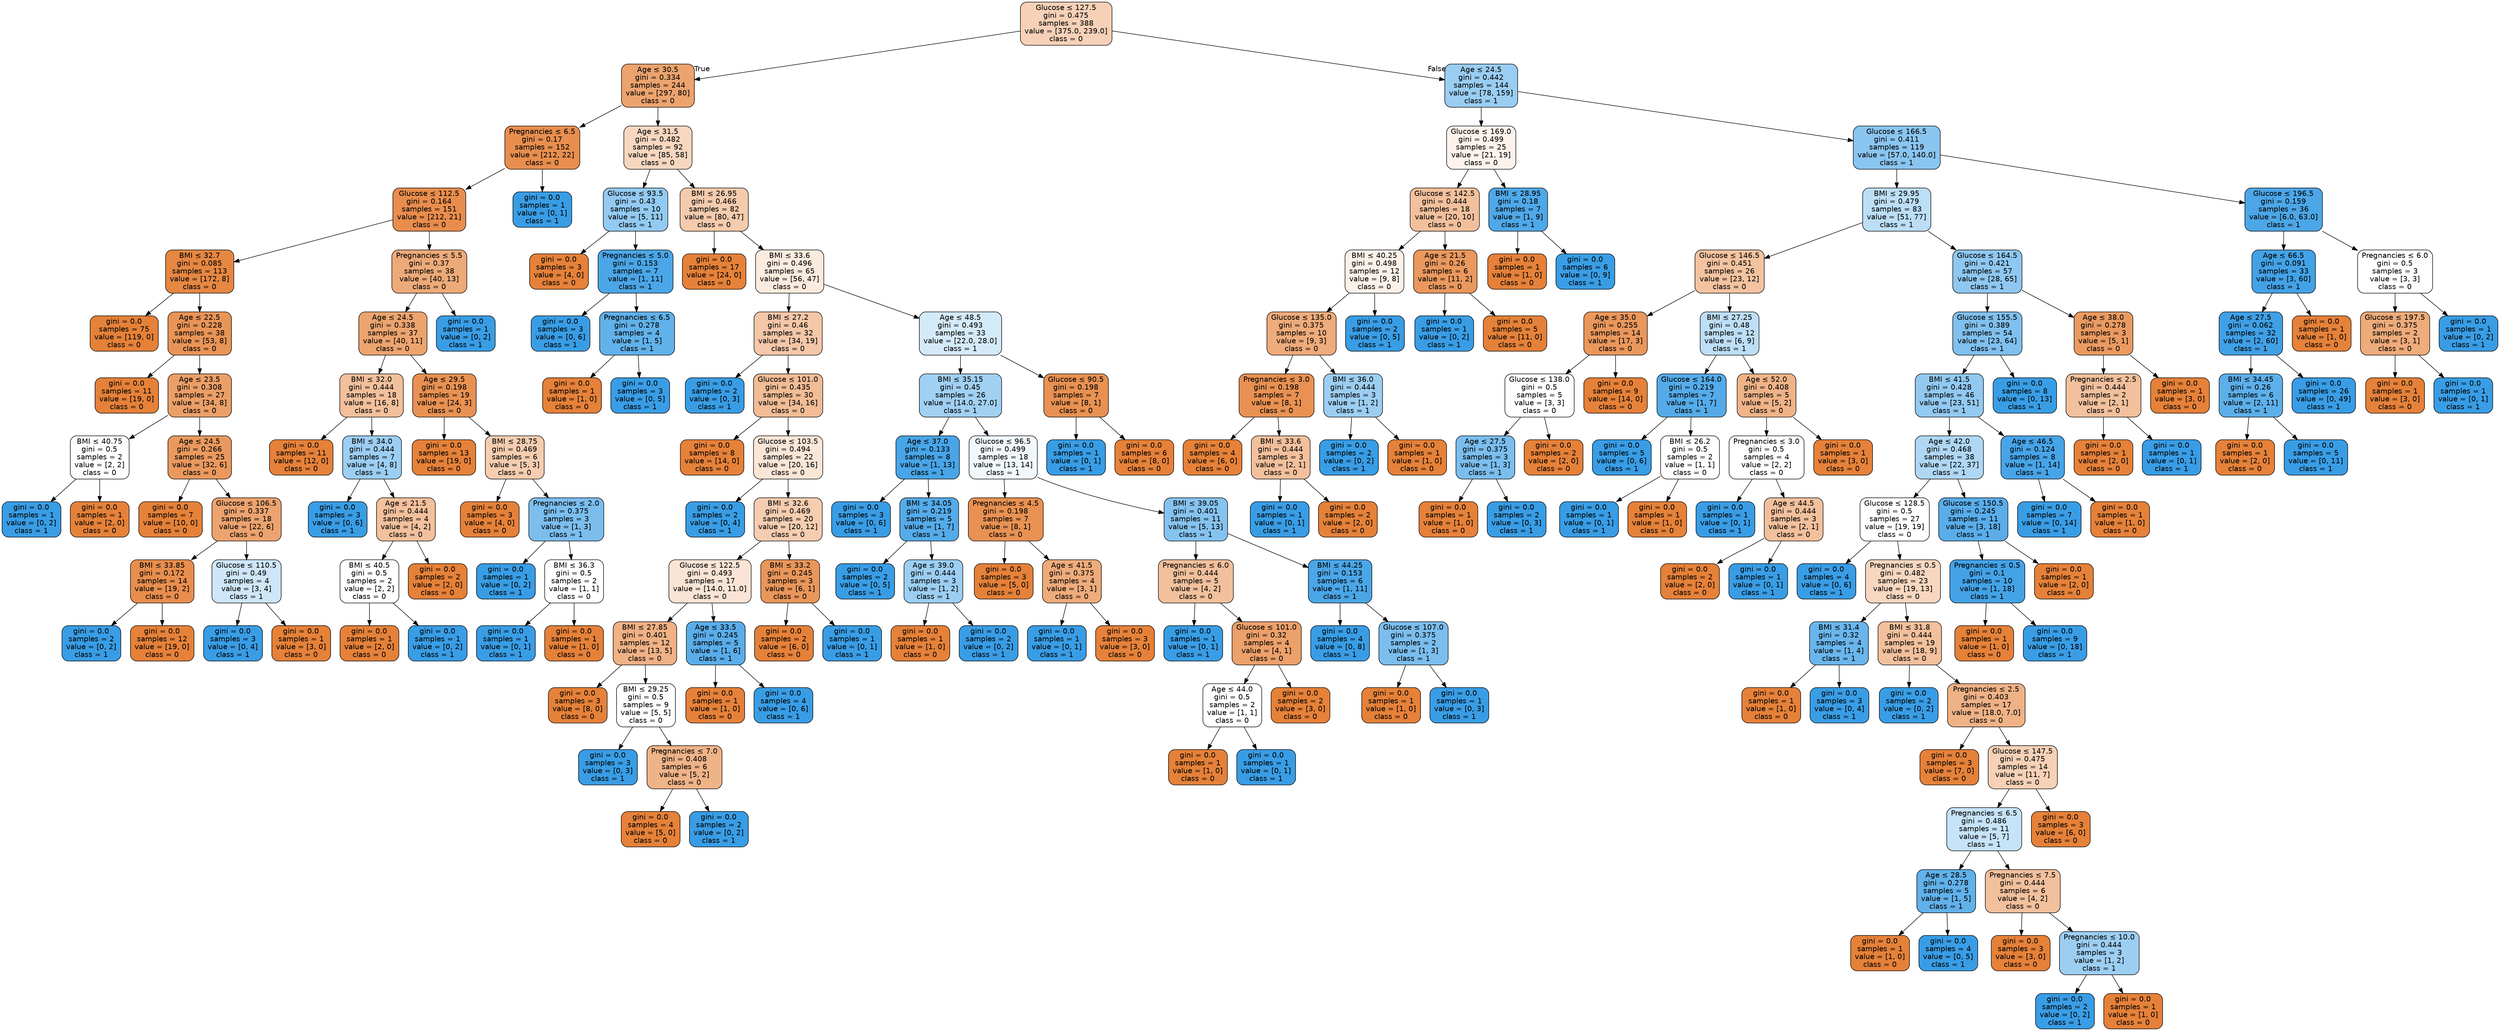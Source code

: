 digraph Tree {
node [shape=box, style="filled, rounded", color="black", fontname="helvetica"] ;
edge [fontname="helvetica"] ;
0 [label=<Glucose &le; 127.5<br/>gini = 0.475<br/>samples = 388<br/>value = [375.0, 239.0]<br/>class = 0>, fillcolor="#f6d1b7"] ;
1 [label=<Age &le; 30.5<br/>gini = 0.334<br/>samples = 244<br/>value = [297, 80]<br/>class = 0>, fillcolor="#eca36e"] ;
0 -> 1 [labeldistance=2.5, labelangle=45, headlabel="True"] ;
2 [label=<Pregnancies &le; 6.5<br/>gini = 0.17<br/>samples = 152<br/>value = [212, 22]<br/>class = 0>, fillcolor="#e88e4e"] ;
1 -> 2 ;
3 [label=<Glucose &le; 112.5<br/>gini = 0.164<br/>samples = 151<br/>value = [212, 21]<br/>class = 0>, fillcolor="#e88d4d"] ;
2 -> 3 ;
4 [label=<BMI &le; 32.7<br/>gini = 0.085<br/>samples = 113<br/>value = [172, 8]<br/>class = 0>, fillcolor="#e68742"] ;
3 -> 4 ;
5 [label=<gini = 0.0<br/>samples = 75<br/>value = [119, 0]<br/>class = 0>, fillcolor="#e58139"] ;
4 -> 5 ;
6 [label=<Age &le; 22.5<br/>gini = 0.228<br/>samples = 38<br/>value = [53, 8]<br/>class = 0>, fillcolor="#e99457"] ;
4 -> 6 ;
7 [label=<gini = 0.0<br/>samples = 11<br/>value = [19, 0]<br/>class = 0>, fillcolor="#e58139"] ;
6 -> 7 ;
8 [label=<Age &le; 23.5<br/>gini = 0.308<br/>samples = 27<br/>value = [34, 8]<br/>class = 0>, fillcolor="#eb9f68"] ;
6 -> 8 ;
9 [label=<BMI &le; 40.75<br/>gini = 0.5<br/>samples = 2<br/>value = [2, 2]<br/>class = 0>, fillcolor="#ffffff"] ;
8 -> 9 ;
10 [label=<gini = 0.0<br/>samples = 1<br/>value = [0, 2]<br/>class = 1>, fillcolor="#399de5"] ;
9 -> 10 ;
11 [label=<gini = 0.0<br/>samples = 1<br/>value = [2, 0]<br/>class = 0>, fillcolor="#e58139"] ;
9 -> 11 ;
12 [label=<Age &le; 24.5<br/>gini = 0.266<br/>samples = 25<br/>value = [32, 6]<br/>class = 0>, fillcolor="#ea995e"] ;
8 -> 12 ;
13 [label=<gini = 0.0<br/>samples = 7<br/>value = [10, 0]<br/>class = 0>, fillcolor="#e58139"] ;
12 -> 13 ;
14 [label=<Glucose &le; 106.5<br/>gini = 0.337<br/>samples = 18<br/>value = [22, 6]<br/>class = 0>, fillcolor="#eca36f"] ;
12 -> 14 ;
15 [label=<BMI &le; 33.85<br/>gini = 0.172<br/>samples = 14<br/>value = [19, 2]<br/>class = 0>, fillcolor="#e88e4e"] ;
14 -> 15 ;
16 [label=<gini = 0.0<br/>samples = 2<br/>value = [0, 2]<br/>class = 1>, fillcolor="#399de5"] ;
15 -> 16 ;
17 [label=<gini = 0.0<br/>samples = 12<br/>value = [19, 0]<br/>class = 0>, fillcolor="#e58139"] ;
15 -> 17 ;
18 [label=<Glucose &le; 110.5<br/>gini = 0.49<br/>samples = 4<br/>value = [3, 4]<br/>class = 1>, fillcolor="#cee6f8"] ;
14 -> 18 ;
19 [label=<gini = 0.0<br/>samples = 3<br/>value = [0, 4]<br/>class = 1>, fillcolor="#399de5"] ;
18 -> 19 ;
20 [label=<gini = 0.0<br/>samples = 1<br/>value = [3, 0]<br/>class = 0>, fillcolor="#e58139"] ;
18 -> 20 ;
21 [label=<Pregnancies &le; 5.5<br/>gini = 0.37<br/>samples = 38<br/>value = [40, 13]<br/>class = 0>, fillcolor="#edaa79"] ;
3 -> 21 ;
22 [label=<Age &le; 24.5<br/>gini = 0.338<br/>samples = 37<br/>value = [40, 11]<br/>class = 0>, fillcolor="#eca46f"] ;
21 -> 22 ;
23 [label=<BMI &le; 32.0<br/>gini = 0.444<br/>samples = 18<br/>value = [16, 8]<br/>class = 0>, fillcolor="#f2c09c"] ;
22 -> 23 ;
24 [label=<gini = 0.0<br/>samples = 11<br/>value = [12, 0]<br/>class = 0>, fillcolor="#e58139"] ;
23 -> 24 ;
25 [label=<BMI &le; 34.0<br/>gini = 0.444<br/>samples = 7<br/>value = [4, 8]<br/>class = 1>, fillcolor="#9ccef2"] ;
23 -> 25 ;
26 [label=<gini = 0.0<br/>samples = 3<br/>value = [0, 6]<br/>class = 1>, fillcolor="#399de5"] ;
25 -> 26 ;
27 [label=<Age &le; 21.5<br/>gini = 0.444<br/>samples = 4<br/>value = [4, 2]<br/>class = 0>, fillcolor="#f2c09c"] ;
25 -> 27 ;
28 [label=<BMI &le; 40.5<br/>gini = 0.5<br/>samples = 2<br/>value = [2, 2]<br/>class = 0>, fillcolor="#ffffff"] ;
27 -> 28 ;
29 [label=<gini = 0.0<br/>samples = 1<br/>value = [2, 0]<br/>class = 0>, fillcolor="#e58139"] ;
28 -> 29 ;
30 [label=<gini = 0.0<br/>samples = 1<br/>value = [0, 2]<br/>class = 1>, fillcolor="#399de5"] ;
28 -> 30 ;
31 [label=<gini = 0.0<br/>samples = 2<br/>value = [2, 0]<br/>class = 0>, fillcolor="#e58139"] ;
27 -> 31 ;
32 [label=<Age &le; 29.5<br/>gini = 0.198<br/>samples = 19<br/>value = [24, 3]<br/>class = 0>, fillcolor="#e89152"] ;
22 -> 32 ;
33 [label=<gini = 0.0<br/>samples = 13<br/>value = [19, 0]<br/>class = 0>, fillcolor="#e58139"] ;
32 -> 33 ;
34 [label=<BMI &le; 28.75<br/>gini = 0.469<br/>samples = 6<br/>value = [5, 3]<br/>class = 0>, fillcolor="#f5cdb0"] ;
32 -> 34 ;
35 [label=<gini = 0.0<br/>samples = 3<br/>value = [4, 0]<br/>class = 0>, fillcolor="#e58139"] ;
34 -> 35 ;
36 [label=<Pregnancies &le; 2.0<br/>gini = 0.375<br/>samples = 3<br/>value = [1, 3]<br/>class = 1>, fillcolor="#7bbeee"] ;
34 -> 36 ;
37 [label=<gini = 0.0<br/>samples = 1<br/>value = [0, 2]<br/>class = 1>, fillcolor="#399de5"] ;
36 -> 37 ;
38 [label=<BMI &le; 36.3<br/>gini = 0.5<br/>samples = 2<br/>value = [1, 1]<br/>class = 0>, fillcolor="#ffffff"] ;
36 -> 38 ;
39 [label=<gini = 0.0<br/>samples = 1<br/>value = [0, 1]<br/>class = 1>, fillcolor="#399de5"] ;
38 -> 39 ;
40 [label=<gini = 0.0<br/>samples = 1<br/>value = [1, 0]<br/>class = 0>, fillcolor="#e58139"] ;
38 -> 40 ;
41 [label=<gini = 0.0<br/>samples = 1<br/>value = [0, 2]<br/>class = 1>, fillcolor="#399de5"] ;
21 -> 41 ;
42 [label=<gini = 0.0<br/>samples = 1<br/>value = [0, 1]<br/>class = 1>, fillcolor="#399de5"] ;
2 -> 42 ;
43 [label=<Age &le; 31.5<br/>gini = 0.482<br/>samples = 92<br/>value = [85, 58]<br/>class = 0>, fillcolor="#f7d7c0"] ;
1 -> 43 ;
44 [label=<Glucose &le; 93.5<br/>gini = 0.43<br/>samples = 10<br/>value = [5, 11]<br/>class = 1>, fillcolor="#93caf1"] ;
43 -> 44 ;
45 [label=<gini = 0.0<br/>samples = 3<br/>value = [4, 0]<br/>class = 0>, fillcolor="#e58139"] ;
44 -> 45 ;
46 [label=<Pregnancies &le; 5.0<br/>gini = 0.153<br/>samples = 7<br/>value = [1, 11]<br/>class = 1>, fillcolor="#4ba6e7"] ;
44 -> 46 ;
47 [label=<gini = 0.0<br/>samples = 3<br/>value = [0, 6]<br/>class = 1>, fillcolor="#399de5"] ;
46 -> 47 ;
48 [label=<Pregnancies &le; 6.5<br/>gini = 0.278<br/>samples = 4<br/>value = [1, 5]<br/>class = 1>, fillcolor="#61b1ea"] ;
46 -> 48 ;
49 [label=<gini = 0.0<br/>samples = 1<br/>value = [1, 0]<br/>class = 0>, fillcolor="#e58139"] ;
48 -> 49 ;
50 [label=<gini = 0.0<br/>samples = 3<br/>value = [0, 5]<br/>class = 1>, fillcolor="#399de5"] ;
48 -> 50 ;
51 [label=<BMI &le; 26.95<br/>gini = 0.466<br/>samples = 82<br/>value = [80, 47]<br/>class = 0>, fillcolor="#f4cbad"] ;
43 -> 51 ;
52 [label=<gini = 0.0<br/>samples = 17<br/>value = [24, 0]<br/>class = 0>, fillcolor="#e58139"] ;
51 -> 52 ;
53 [label=<BMI &le; 33.6<br/>gini = 0.496<br/>samples = 65<br/>value = [56, 47]<br/>class = 0>, fillcolor="#fbebdf"] ;
51 -> 53 ;
54 [label=<BMI &le; 27.2<br/>gini = 0.46<br/>samples = 32<br/>value = [34, 19]<br/>class = 0>, fillcolor="#f4c7a8"] ;
53 -> 54 ;
55 [label=<gini = 0.0<br/>samples = 2<br/>value = [0, 3]<br/>class = 1>, fillcolor="#399de5"] ;
54 -> 55 ;
56 [label=<Glucose &le; 101.0<br/>gini = 0.435<br/>samples = 30<br/>value = [34, 16]<br/>class = 0>, fillcolor="#f1bc96"] ;
54 -> 56 ;
57 [label=<gini = 0.0<br/>samples = 8<br/>value = [14, 0]<br/>class = 0>, fillcolor="#e58139"] ;
56 -> 57 ;
58 [label=<Glucose &le; 103.5<br/>gini = 0.494<br/>samples = 22<br/>value = [20, 16]<br/>class = 0>, fillcolor="#fae6d7"] ;
56 -> 58 ;
59 [label=<gini = 0.0<br/>samples = 2<br/>value = [0, 4]<br/>class = 1>, fillcolor="#399de5"] ;
58 -> 59 ;
60 [label=<BMI &le; 32.6<br/>gini = 0.469<br/>samples = 20<br/>value = [20, 12]<br/>class = 0>, fillcolor="#f5cdb0"] ;
58 -> 60 ;
61 [label=<Glucose &le; 122.5<br/>gini = 0.493<br/>samples = 17<br/>value = [14.0, 11.0]<br/>class = 0>, fillcolor="#f9e4d5"] ;
60 -> 61 ;
62 [label=<BMI &le; 27.85<br/>gini = 0.401<br/>samples = 12<br/>value = [13, 5]<br/>class = 0>, fillcolor="#efb185"] ;
61 -> 62 ;
63 [label=<gini = 0.0<br/>samples = 3<br/>value = [8, 0]<br/>class = 0>, fillcolor="#e58139"] ;
62 -> 63 ;
64 [label=<BMI &le; 29.25<br/>gini = 0.5<br/>samples = 9<br/>value = [5, 5]<br/>class = 0>, fillcolor="#ffffff"] ;
62 -> 64 ;
65 [label=<gini = 0.0<br/>samples = 3<br/>value = [0, 3]<br/>class = 1>, fillcolor="#399de5"] ;
64 -> 65 ;
66 [label=<Pregnancies &le; 7.0<br/>gini = 0.408<br/>samples = 6<br/>value = [5, 2]<br/>class = 0>, fillcolor="#efb388"] ;
64 -> 66 ;
67 [label=<gini = 0.0<br/>samples = 4<br/>value = [5, 0]<br/>class = 0>, fillcolor="#e58139"] ;
66 -> 67 ;
68 [label=<gini = 0.0<br/>samples = 2<br/>value = [0, 2]<br/>class = 1>, fillcolor="#399de5"] ;
66 -> 68 ;
69 [label=<Age &le; 33.5<br/>gini = 0.245<br/>samples = 5<br/>value = [1, 6]<br/>class = 1>, fillcolor="#5aade9"] ;
61 -> 69 ;
70 [label=<gini = 0.0<br/>samples = 1<br/>value = [1, 0]<br/>class = 0>, fillcolor="#e58139"] ;
69 -> 70 ;
71 [label=<gini = 0.0<br/>samples = 4<br/>value = [0, 6]<br/>class = 1>, fillcolor="#399de5"] ;
69 -> 71 ;
72 [label=<BMI &le; 33.2<br/>gini = 0.245<br/>samples = 3<br/>value = [6, 1]<br/>class = 0>, fillcolor="#e9965a"] ;
60 -> 72 ;
73 [label=<gini = 0.0<br/>samples = 2<br/>value = [6, 0]<br/>class = 0>, fillcolor="#e58139"] ;
72 -> 73 ;
74 [label=<gini = 0.0<br/>samples = 1<br/>value = [0, 1]<br/>class = 1>, fillcolor="#399de5"] ;
72 -> 74 ;
75 [label=<Age &le; 48.5<br/>gini = 0.493<br/>samples = 33<br/>value = [22.0, 28.0]<br/>class = 1>, fillcolor="#d5eaf9"] ;
53 -> 75 ;
76 [label=<BMI &le; 35.15<br/>gini = 0.45<br/>samples = 26<br/>value = [14.0, 27.0]<br/>class = 1>, fillcolor="#a0d0f2"] ;
75 -> 76 ;
77 [label=<Age &le; 37.0<br/>gini = 0.133<br/>samples = 8<br/>value = [1, 13]<br/>class = 1>, fillcolor="#48a5e7"] ;
76 -> 77 ;
78 [label=<gini = 0.0<br/>samples = 3<br/>value = [0, 6]<br/>class = 1>, fillcolor="#399de5"] ;
77 -> 78 ;
79 [label=<BMI &le; 34.05<br/>gini = 0.219<br/>samples = 5<br/>value = [1, 7]<br/>class = 1>, fillcolor="#55abe9"] ;
77 -> 79 ;
80 [label=<gini = 0.0<br/>samples = 2<br/>value = [0, 5]<br/>class = 1>, fillcolor="#399de5"] ;
79 -> 80 ;
81 [label=<Age &le; 39.0<br/>gini = 0.444<br/>samples = 3<br/>value = [1, 2]<br/>class = 1>, fillcolor="#9ccef2"] ;
79 -> 81 ;
82 [label=<gini = 0.0<br/>samples = 1<br/>value = [1, 0]<br/>class = 0>, fillcolor="#e58139"] ;
81 -> 82 ;
83 [label=<gini = 0.0<br/>samples = 2<br/>value = [0, 2]<br/>class = 1>, fillcolor="#399de5"] ;
81 -> 83 ;
84 [label=<Glucose &le; 96.5<br/>gini = 0.499<br/>samples = 18<br/>value = [13, 14]<br/>class = 1>, fillcolor="#f1f8fd"] ;
76 -> 84 ;
85 [label=<Pregnancies &le; 4.5<br/>gini = 0.198<br/>samples = 7<br/>value = [8, 1]<br/>class = 0>, fillcolor="#e89152"] ;
84 -> 85 ;
86 [label=<gini = 0.0<br/>samples = 3<br/>value = [5, 0]<br/>class = 0>, fillcolor="#e58139"] ;
85 -> 86 ;
87 [label=<Age &le; 41.5<br/>gini = 0.375<br/>samples = 4<br/>value = [3, 1]<br/>class = 0>, fillcolor="#eeab7b"] ;
85 -> 87 ;
88 [label=<gini = 0.0<br/>samples = 1<br/>value = [0, 1]<br/>class = 1>, fillcolor="#399de5"] ;
87 -> 88 ;
89 [label=<gini = 0.0<br/>samples = 3<br/>value = [3, 0]<br/>class = 0>, fillcolor="#e58139"] ;
87 -> 89 ;
90 [label=<BMI &le; 39.05<br/>gini = 0.401<br/>samples = 11<br/>value = [5, 13]<br/>class = 1>, fillcolor="#85c3ef"] ;
84 -> 90 ;
91 [label=<Pregnancies &le; 6.0<br/>gini = 0.444<br/>samples = 5<br/>value = [4, 2]<br/>class = 0>, fillcolor="#f2c09c"] ;
90 -> 91 ;
92 [label=<gini = 0.0<br/>samples = 1<br/>value = [0, 1]<br/>class = 1>, fillcolor="#399de5"] ;
91 -> 92 ;
93 [label=<Glucose &le; 101.0<br/>gini = 0.32<br/>samples = 4<br/>value = [4, 1]<br/>class = 0>, fillcolor="#eca06a"] ;
91 -> 93 ;
94 [label=<Age &le; 44.0<br/>gini = 0.5<br/>samples = 2<br/>value = [1, 1]<br/>class = 0>, fillcolor="#ffffff"] ;
93 -> 94 ;
95 [label=<gini = 0.0<br/>samples = 1<br/>value = [1, 0]<br/>class = 0>, fillcolor="#e58139"] ;
94 -> 95 ;
96 [label=<gini = 0.0<br/>samples = 1<br/>value = [0, 1]<br/>class = 1>, fillcolor="#399de5"] ;
94 -> 96 ;
97 [label=<gini = 0.0<br/>samples = 2<br/>value = [3, 0]<br/>class = 0>, fillcolor="#e58139"] ;
93 -> 97 ;
98 [label=<BMI &le; 44.25<br/>gini = 0.153<br/>samples = 6<br/>value = [1, 11]<br/>class = 1>, fillcolor="#4ba6e7"] ;
90 -> 98 ;
99 [label=<gini = 0.0<br/>samples = 4<br/>value = [0, 8]<br/>class = 1>, fillcolor="#399de5"] ;
98 -> 99 ;
100 [label=<Glucose &le; 107.0<br/>gini = 0.375<br/>samples = 2<br/>value = [1, 3]<br/>class = 1>, fillcolor="#7bbeee"] ;
98 -> 100 ;
101 [label=<gini = 0.0<br/>samples = 1<br/>value = [1, 0]<br/>class = 0>, fillcolor="#e58139"] ;
100 -> 101 ;
102 [label=<gini = 0.0<br/>samples = 1<br/>value = [0, 3]<br/>class = 1>, fillcolor="#399de5"] ;
100 -> 102 ;
103 [label=<Glucose &le; 90.5<br/>gini = 0.198<br/>samples = 7<br/>value = [8, 1]<br/>class = 0>, fillcolor="#e89152"] ;
75 -> 103 ;
104 [label=<gini = 0.0<br/>samples = 1<br/>value = [0, 1]<br/>class = 1>, fillcolor="#399de5"] ;
103 -> 104 ;
105 [label=<gini = 0.0<br/>samples = 6<br/>value = [8, 0]<br/>class = 0>, fillcolor="#e58139"] ;
103 -> 105 ;
106 [label=<Age &le; 24.5<br/>gini = 0.442<br/>samples = 144<br/>value = [78, 159]<br/>class = 1>, fillcolor="#9acdf2"] ;
0 -> 106 [labeldistance=2.5, labelangle=-45, headlabel="False"] ;
107 [label=<Glucose &le; 169.0<br/>gini = 0.499<br/>samples = 25<br/>value = [21, 19]<br/>class = 0>, fillcolor="#fdf3ec"] ;
106 -> 107 ;
108 [label=<Glucose &le; 142.5<br/>gini = 0.444<br/>samples = 18<br/>value = [20, 10]<br/>class = 0>, fillcolor="#f2c09c"] ;
107 -> 108 ;
109 [label=<BMI &le; 40.25<br/>gini = 0.498<br/>samples = 12<br/>value = [9, 8]<br/>class = 0>, fillcolor="#fcf1e9"] ;
108 -> 109 ;
110 [label=<Glucose &le; 135.0<br/>gini = 0.375<br/>samples = 10<br/>value = [9, 3]<br/>class = 0>, fillcolor="#eeab7b"] ;
109 -> 110 ;
111 [label=<Pregnancies &le; 3.0<br/>gini = 0.198<br/>samples = 7<br/>value = [8, 1]<br/>class = 0>, fillcolor="#e89152"] ;
110 -> 111 ;
112 [label=<gini = 0.0<br/>samples = 4<br/>value = [6, 0]<br/>class = 0>, fillcolor="#e58139"] ;
111 -> 112 ;
113 [label=<BMI &le; 33.6<br/>gini = 0.444<br/>samples = 3<br/>value = [2, 1]<br/>class = 0>, fillcolor="#f2c09c"] ;
111 -> 113 ;
114 [label=<gini = 0.0<br/>samples = 1<br/>value = [0, 1]<br/>class = 1>, fillcolor="#399de5"] ;
113 -> 114 ;
115 [label=<gini = 0.0<br/>samples = 2<br/>value = [2, 0]<br/>class = 0>, fillcolor="#e58139"] ;
113 -> 115 ;
116 [label=<BMI &le; 36.0<br/>gini = 0.444<br/>samples = 3<br/>value = [1, 2]<br/>class = 1>, fillcolor="#9ccef2"] ;
110 -> 116 ;
117 [label=<gini = 0.0<br/>samples = 2<br/>value = [0, 2]<br/>class = 1>, fillcolor="#399de5"] ;
116 -> 117 ;
118 [label=<gini = 0.0<br/>samples = 1<br/>value = [1, 0]<br/>class = 0>, fillcolor="#e58139"] ;
116 -> 118 ;
119 [label=<gini = 0.0<br/>samples = 2<br/>value = [0, 5]<br/>class = 1>, fillcolor="#399de5"] ;
109 -> 119 ;
120 [label=<Age &le; 21.5<br/>gini = 0.26<br/>samples = 6<br/>value = [11, 2]<br/>class = 0>, fillcolor="#ea985d"] ;
108 -> 120 ;
121 [label=<gini = 0.0<br/>samples = 1<br/>value = [0, 2]<br/>class = 1>, fillcolor="#399de5"] ;
120 -> 121 ;
122 [label=<gini = 0.0<br/>samples = 5<br/>value = [11, 0]<br/>class = 0>, fillcolor="#e58139"] ;
120 -> 122 ;
123 [label=<BMI &le; 28.95<br/>gini = 0.18<br/>samples = 7<br/>value = [1, 9]<br/>class = 1>, fillcolor="#4fa8e8"] ;
107 -> 123 ;
124 [label=<gini = 0.0<br/>samples = 1<br/>value = [1, 0]<br/>class = 0>, fillcolor="#e58139"] ;
123 -> 124 ;
125 [label=<gini = 0.0<br/>samples = 6<br/>value = [0, 9]<br/>class = 1>, fillcolor="#399de5"] ;
123 -> 125 ;
126 [label=<Glucose &le; 166.5<br/>gini = 0.411<br/>samples = 119<br/>value = [57.0, 140.0]<br/>class = 1>, fillcolor="#8ac5f0"] ;
106 -> 126 ;
127 [label=<BMI &le; 29.95<br/>gini = 0.479<br/>samples = 83<br/>value = [51, 77]<br/>class = 1>, fillcolor="#bcdef6"] ;
126 -> 127 ;
128 [label=<Glucose &le; 146.5<br/>gini = 0.451<br/>samples = 26<br/>value = [23, 12]<br/>class = 0>, fillcolor="#f3c3a0"] ;
127 -> 128 ;
129 [label=<Age &le; 35.0<br/>gini = 0.255<br/>samples = 14<br/>value = [17, 3]<br/>class = 0>, fillcolor="#ea975c"] ;
128 -> 129 ;
130 [label=<Glucose &le; 138.0<br/>gini = 0.5<br/>samples = 5<br/>value = [3, 3]<br/>class = 0>, fillcolor="#ffffff"] ;
129 -> 130 ;
131 [label=<Age &le; 27.5<br/>gini = 0.375<br/>samples = 3<br/>value = [1, 3]<br/>class = 1>, fillcolor="#7bbeee"] ;
130 -> 131 ;
132 [label=<gini = 0.0<br/>samples = 1<br/>value = [1, 0]<br/>class = 0>, fillcolor="#e58139"] ;
131 -> 132 ;
133 [label=<gini = 0.0<br/>samples = 2<br/>value = [0, 3]<br/>class = 1>, fillcolor="#399de5"] ;
131 -> 133 ;
134 [label=<gini = 0.0<br/>samples = 2<br/>value = [2, 0]<br/>class = 0>, fillcolor="#e58139"] ;
130 -> 134 ;
135 [label=<gini = 0.0<br/>samples = 9<br/>value = [14, 0]<br/>class = 0>, fillcolor="#e58139"] ;
129 -> 135 ;
136 [label=<BMI &le; 27.25<br/>gini = 0.48<br/>samples = 12<br/>value = [6, 9]<br/>class = 1>, fillcolor="#bddef6"] ;
128 -> 136 ;
137 [label=<Glucose &le; 164.0<br/>gini = 0.219<br/>samples = 7<br/>value = [1, 7]<br/>class = 1>, fillcolor="#55abe9"] ;
136 -> 137 ;
138 [label=<gini = 0.0<br/>samples = 5<br/>value = [0, 6]<br/>class = 1>, fillcolor="#399de5"] ;
137 -> 138 ;
139 [label=<BMI &le; 26.2<br/>gini = 0.5<br/>samples = 2<br/>value = [1, 1]<br/>class = 0>, fillcolor="#ffffff"] ;
137 -> 139 ;
140 [label=<gini = 0.0<br/>samples = 1<br/>value = [0, 1]<br/>class = 1>, fillcolor="#399de5"] ;
139 -> 140 ;
141 [label=<gini = 0.0<br/>samples = 1<br/>value = [1, 0]<br/>class = 0>, fillcolor="#e58139"] ;
139 -> 141 ;
142 [label=<Age &le; 52.0<br/>gini = 0.408<br/>samples = 5<br/>value = [5, 2]<br/>class = 0>, fillcolor="#efb388"] ;
136 -> 142 ;
143 [label=<Pregnancies &le; 3.0<br/>gini = 0.5<br/>samples = 4<br/>value = [2, 2]<br/>class = 0>, fillcolor="#ffffff"] ;
142 -> 143 ;
144 [label=<gini = 0.0<br/>samples = 1<br/>value = [0, 1]<br/>class = 1>, fillcolor="#399de5"] ;
143 -> 144 ;
145 [label=<Age &le; 44.5<br/>gini = 0.444<br/>samples = 3<br/>value = [2, 1]<br/>class = 0>, fillcolor="#f2c09c"] ;
143 -> 145 ;
146 [label=<gini = 0.0<br/>samples = 2<br/>value = [2, 0]<br/>class = 0>, fillcolor="#e58139"] ;
145 -> 146 ;
147 [label=<gini = 0.0<br/>samples = 1<br/>value = [0, 1]<br/>class = 1>, fillcolor="#399de5"] ;
145 -> 147 ;
148 [label=<gini = 0.0<br/>samples = 1<br/>value = [3, 0]<br/>class = 0>, fillcolor="#e58139"] ;
142 -> 148 ;
149 [label=<Glucose &le; 164.5<br/>gini = 0.421<br/>samples = 57<br/>value = [28, 65]<br/>class = 1>, fillcolor="#8ec7f0"] ;
127 -> 149 ;
150 [label=<Glucose &le; 155.5<br/>gini = 0.389<br/>samples = 54<br/>value = [23, 64]<br/>class = 1>, fillcolor="#80c0ee"] ;
149 -> 150 ;
151 [label=<BMI &le; 41.5<br/>gini = 0.428<br/>samples = 46<br/>value = [23, 51]<br/>class = 1>, fillcolor="#92c9f1"] ;
150 -> 151 ;
152 [label=<Age &le; 42.0<br/>gini = 0.468<br/>samples = 38<br/>value = [22, 37]<br/>class = 1>, fillcolor="#afd7f4"] ;
151 -> 152 ;
153 [label=<Glucose &le; 128.5<br/>gini = 0.5<br/>samples = 27<br/>value = [19, 19]<br/>class = 0>, fillcolor="#ffffff"] ;
152 -> 153 ;
154 [label=<gini = 0.0<br/>samples = 4<br/>value = [0, 6]<br/>class = 1>, fillcolor="#399de5"] ;
153 -> 154 ;
155 [label=<Pregnancies &le; 0.5<br/>gini = 0.482<br/>samples = 23<br/>value = [19, 13]<br/>class = 0>, fillcolor="#f7d7c0"] ;
153 -> 155 ;
156 [label=<BMI &le; 31.4<br/>gini = 0.32<br/>samples = 4<br/>value = [1, 4]<br/>class = 1>, fillcolor="#6ab6ec"] ;
155 -> 156 ;
157 [label=<gini = 0.0<br/>samples = 1<br/>value = [1, 0]<br/>class = 0>, fillcolor="#e58139"] ;
156 -> 157 ;
158 [label=<gini = 0.0<br/>samples = 3<br/>value = [0, 4]<br/>class = 1>, fillcolor="#399de5"] ;
156 -> 158 ;
159 [label=<BMI &le; 31.8<br/>gini = 0.444<br/>samples = 19<br/>value = [18, 9]<br/>class = 0>, fillcolor="#f2c09c"] ;
155 -> 159 ;
160 [label=<gini = 0.0<br/>samples = 2<br/>value = [0, 2]<br/>class = 1>, fillcolor="#399de5"] ;
159 -> 160 ;
161 [label=<Pregnancies &le; 2.5<br/>gini = 0.403<br/>samples = 17<br/>value = [18.0, 7.0]<br/>class = 0>, fillcolor="#efb286"] ;
159 -> 161 ;
162 [label=<gini = 0.0<br/>samples = 3<br/>value = [7, 0]<br/>class = 0>, fillcolor="#e58139"] ;
161 -> 162 ;
163 [label=<Glucose &le; 147.5<br/>gini = 0.475<br/>samples = 14<br/>value = [11, 7]<br/>class = 0>, fillcolor="#f6d1b7"] ;
161 -> 163 ;
164 [label=<Pregnancies &le; 6.5<br/>gini = 0.486<br/>samples = 11<br/>value = [5, 7]<br/>class = 1>, fillcolor="#c6e3f8"] ;
163 -> 164 ;
165 [label=<Age &le; 28.5<br/>gini = 0.278<br/>samples = 5<br/>value = [1, 5]<br/>class = 1>, fillcolor="#61b1ea"] ;
164 -> 165 ;
166 [label=<gini = 0.0<br/>samples = 1<br/>value = [1, 0]<br/>class = 0>, fillcolor="#e58139"] ;
165 -> 166 ;
167 [label=<gini = 0.0<br/>samples = 4<br/>value = [0, 5]<br/>class = 1>, fillcolor="#399de5"] ;
165 -> 167 ;
168 [label=<Pregnancies &le; 7.5<br/>gini = 0.444<br/>samples = 6<br/>value = [4, 2]<br/>class = 0>, fillcolor="#f2c09c"] ;
164 -> 168 ;
169 [label=<gini = 0.0<br/>samples = 3<br/>value = [3, 0]<br/>class = 0>, fillcolor="#e58139"] ;
168 -> 169 ;
170 [label=<Pregnancies &le; 10.0<br/>gini = 0.444<br/>samples = 3<br/>value = [1, 2]<br/>class = 1>, fillcolor="#9ccef2"] ;
168 -> 170 ;
171 [label=<gini = 0.0<br/>samples = 2<br/>value = [0, 2]<br/>class = 1>, fillcolor="#399de5"] ;
170 -> 171 ;
172 [label=<gini = 0.0<br/>samples = 1<br/>value = [1, 0]<br/>class = 0>, fillcolor="#e58139"] ;
170 -> 172 ;
173 [label=<gini = 0.0<br/>samples = 3<br/>value = [6, 0]<br/>class = 0>, fillcolor="#e58139"] ;
163 -> 173 ;
174 [label=<Glucose &le; 150.5<br/>gini = 0.245<br/>samples = 11<br/>value = [3, 18]<br/>class = 1>, fillcolor="#5aade9"] ;
152 -> 174 ;
175 [label=<Pregnancies &le; 0.5<br/>gini = 0.1<br/>samples = 10<br/>value = [1, 18]<br/>class = 1>, fillcolor="#44a2e6"] ;
174 -> 175 ;
176 [label=<gini = 0.0<br/>samples = 1<br/>value = [1, 0]<br/>class = 0>, fillcolor="#e58139"] ;
175 -> 176 ;
177 [label=<gini = 0.0<br/>samples = 9<br/>value = [0, 18]<br/>class = 1>, fillcolor="#399de5"] ;
175 -> 177 ;
178 [label=<gini = 0.0<br/>samples = 1<br/>value = [2, 0]<br/>class = 0>, fillcolor="#e58139"] ;
174 -> 178 ;
179 [label=<Age &le; 46.5<br/>gini = 0.124<br/>samples = 8<br/>value = [1, 14]<br/>class = 1>, fillcolor="#47a4e7"] ;
151 -> 179 ;
180 [label=<gini = 0.0<br/>samples = 7<br/>value = [0, 14]<br/>class = 1>, fillcolor="#399de5"] ;
179 -> 180 ;
181 [label=<gini = 0.0<br/>samples = 1<br/>value = [1, 0]<br/>class = 0>, fillcolor="#e58139"] ;
179 -> 181 ;
182 [label=<gini = 0.0<br/>samples = 8<br/>value = [0, 13]<br/>class = 1>, fillcolor="#399de5"] ;
150 -> 182 ;
183 [label=<Age &le; 38.0<br/>gini = 0.278<br/>samples = 3<br/>value = [5, 1]<br/>class = 0>, fillcolor="#ea9a61"] ;
149 -> 183 ;
184 [label=<Pregnancies &le; 2.5<br/>gini = 0.444<br/>samples = 2<br/>value = [2, 1]<br/>class = 0>, fillcolor="#f2c09c"] ;
183 -> 184 ;
185 [label=<gini = 0.0<br/>samples = 1<br/>value = [2, 0]<br/>class = 0>, fillcolor="#e58139"] ;
184 -> 185 ;
186 [label=<gini = 0.0<br/>samples = 1<br/>value = [0, 1]<br/>class = 1>, fillcolor="#399de5"] ;
184 -> 186 ;
187 [label=<gini = 0.0<br/>samples = 1<br/>value = [3, 0]<br/>class = 0>, fillcolor="#e58139"] ;
183 -> 187 ;
188 [label=<Glucose &le; 196.5<br/>gini = 0.159<br/>samples = 36<br/>value = [6.0, 63.0]<br/>class = 1>, fillcolor="#4ca6e7"] ;
126 -> 188 ;
189 [label=<Age &le; 66.5<br/>gini = 0.091<br/>samples = 33<br/>value = [3, 60]<br/>class = 1>, fillcolor="#43a2e6"] ;
188 -> 189 ;
190 [label=<Age &le; 27.5<br/>gini = 0.062<br/>samples = 32<br/>value = [2, 60]<br/>class = 1>, fillcolor="#40a0e6"] ;
189 -> 190 ;
191 [label=<BMI &le; 34.45<br/>gini = 0.26<br/>samples = 6<br/>value = [2, 11]<br/>class = 1>, fillcolor="#5dafea"] ;
190 -> 191 ;
192 [label=<gini = 0.0<br/>samples = 1<br/>value = [2, 0]<br/>class = 0>, fillcolor="#e58139"] ;
191 -> 192 ;
193 [label=<gini = 0.0<br/>samples = 5<br/>value = [0, 11]<br/>class = 1>, fillcolor="#399de5"] ;
191 -> 193 ;
194 [label=<gini = 0.0<br/>samples = 26<br/>value = [0, 49]<br/>class = 1>, fillcolor="#399de5"] ;
190 -> 194 ;
195 [label=<gini = 0.0<br/>samples = 1<br/>value = [1, 0]<br/>class = 0>, fillcolor="#e58139"] ;
189 -> 195 ;
196 [label=<Pregnancies &le; 6.0<br/>gini = 0.5<br/>samples = 3<br/>value = [3, 3]<br/>class = 0>, fillcolor="#ffffff"] ;
188 -> 196 ;
197 [label=<Glucose &le; 197.5<br/>gini = 0.375<br/>samples = 2<br/>value = [3, 1]<br/>class = 0>, fillcolor="#eeab7b"] ;
196 -> 197 ;
198 [label=<gini = 0.0<br/>samples = 1<br/>value = [3, 0]<br/>class = 0>, fillcolor="#e58139"] ;
197 -> 198 ;
199 [label=<gini = 0.0<br/>samples = 1<br/>value = [0, 1]<br/>class = 1>, fillcolor="#399de5"] ;
197 -> 199 ;
200 [label=<gini = 0.0<br/>samples = 1<br/>value = [0, 2]<br/>class = 1>, fillcolor="#399de5"] ;
196 -> 200 ;
}